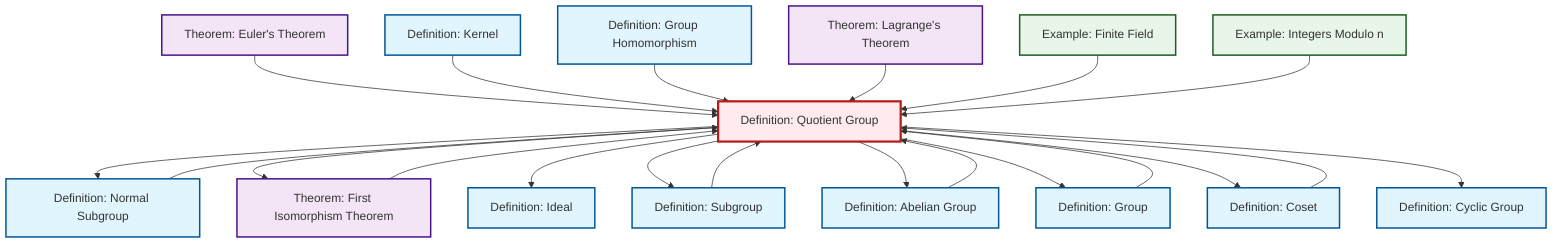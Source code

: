 graph TD
    classDef definition fill:#e1f5fe,stroke:#01579b,stroke-width:2px
    classDef theorem fill:#f3e5f5,stroke:#4a148c,stroke-width:2px
    classDef axiom fill:#fff3e0,stroke:#e65100,stroke-width:2px
    classDef example fill:#e8f5e9,stroke:#1b5e20,stroke-width:2px
    classDef current fill:#ffebee,stroke:#b71c1c,stroke-width:3px
    ex-quotient-integers-mod-n["Example: Integers Modulo n"]:::example
    def-abelian-group["Definition: Abelian Group"]:::definition
    def-cyclic-group["Definition: Cyclic Group"]:::definition
    def-normal-subgroup["Definition: Normal Subgroup"]:::definition
    thm-first-isomorphism["Theorem: First Isomorphism Theorem"]:::theorem
    ex-finite-field["Example: Finite Field"]:::example
    def-subgroup["Definition: Subgroup"]:::definition
    def-kernel["Definition: Kernel"]:::definition
    thm-euler["Theorem: Euler's Theorem"]:::theorem
    def-coset["Definition: Coset"]:::definition
    def-group["Definition: Group"]:::definition
    def-ideal["Definition: Ideal"]:::definition
    def-homomorphism["Definition: Group Homomorphism"]:::definition
    thm-lagrange["Theorem: Lagrange's Theorem"]:::theorem
    def-quotient-group["Definition: Quotient Group"]:::definition
    thm-euler --> def-quotient-group
    def-quotient-group --> def-normal-subgroup
    def-quotient-group --> thm-first-isomorphism
    def-kernel --> def-quotient-group
    def-homomorphism --> def-quotient-group
    def-quotient-group --> def-ideal
    def-abelian-group --> def-quotient-group
    def-quotient-group --> def-subgroup
    thm-lagrange --> def-quotient-group
    def-coset --> def-quotient-group
    def-subgroup --> def-quotient-group
    def-normal-subgroup --> def-quotient-group
    def-group --> def-quotient-group
    def-quotient-group --> def-abelian-group
    thm-first-isomorphism --> def-quotient-group
    ex-finite-field --> def-quotient-group
    ex-quotient-integers-mod-n --> def-quotient-group
    def-quotient-group --> def-group
    def-quotient-group --> def-coset
    def-quotient-group --> def-cyclic-group
    class def-quotient-group current